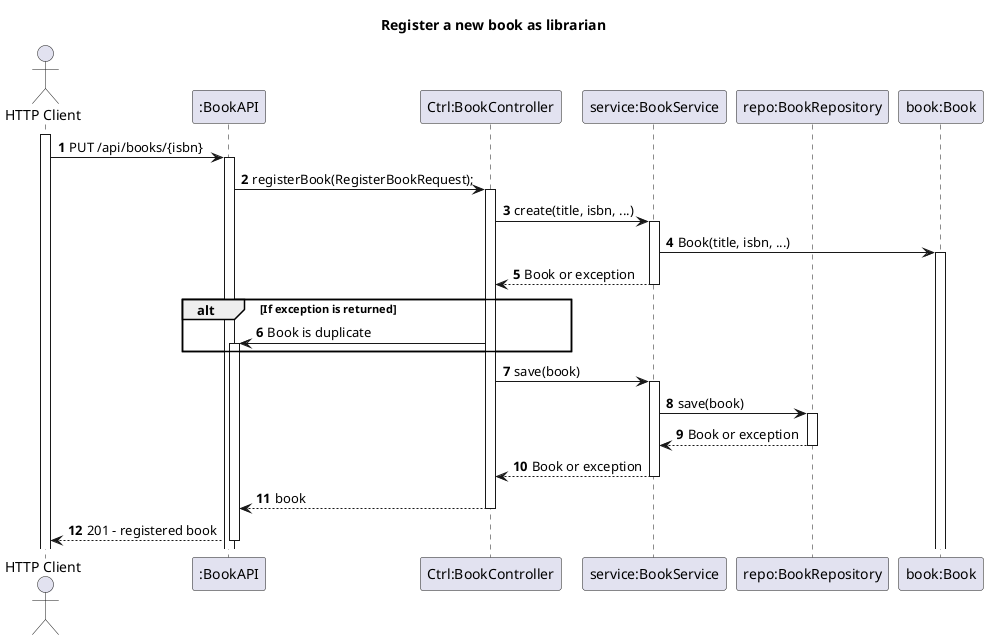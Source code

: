 @startuml
'https://plantuml.com/sequence-diagram
autoactivate on
autonumber

title Register a new book as librarian

actor "HTTP Client" as Anonymous
participant ":BookAPI" as System
participant "Ctrl:BookController" as Ctrl
participant "service:BookService" as Service
participant "repo:BookRepository" as Repo
participant "book:Book" as Book

activate Anonymous

Anonymous -> System: PUT /api/books/{isbn}

System -> Ctrl: registerBook(RegisterBookRequest);

Ctrl -> Service: create(title, isbn, ...)
Service -> Book: Book(title, isbn, ...)
Service --> Ctrl: Book or exception

alt If exception is returned
    Ctrl -> System: Book is duplicate
end

Ctrl -> Service: save(book)
Service -> Repo: save(book)
Repo --> Service: Book or exception
Service --> Ctrl: Book or exception

Ctrl --> System: book
System --> Anonymous: 201 - registered book

@enduml
